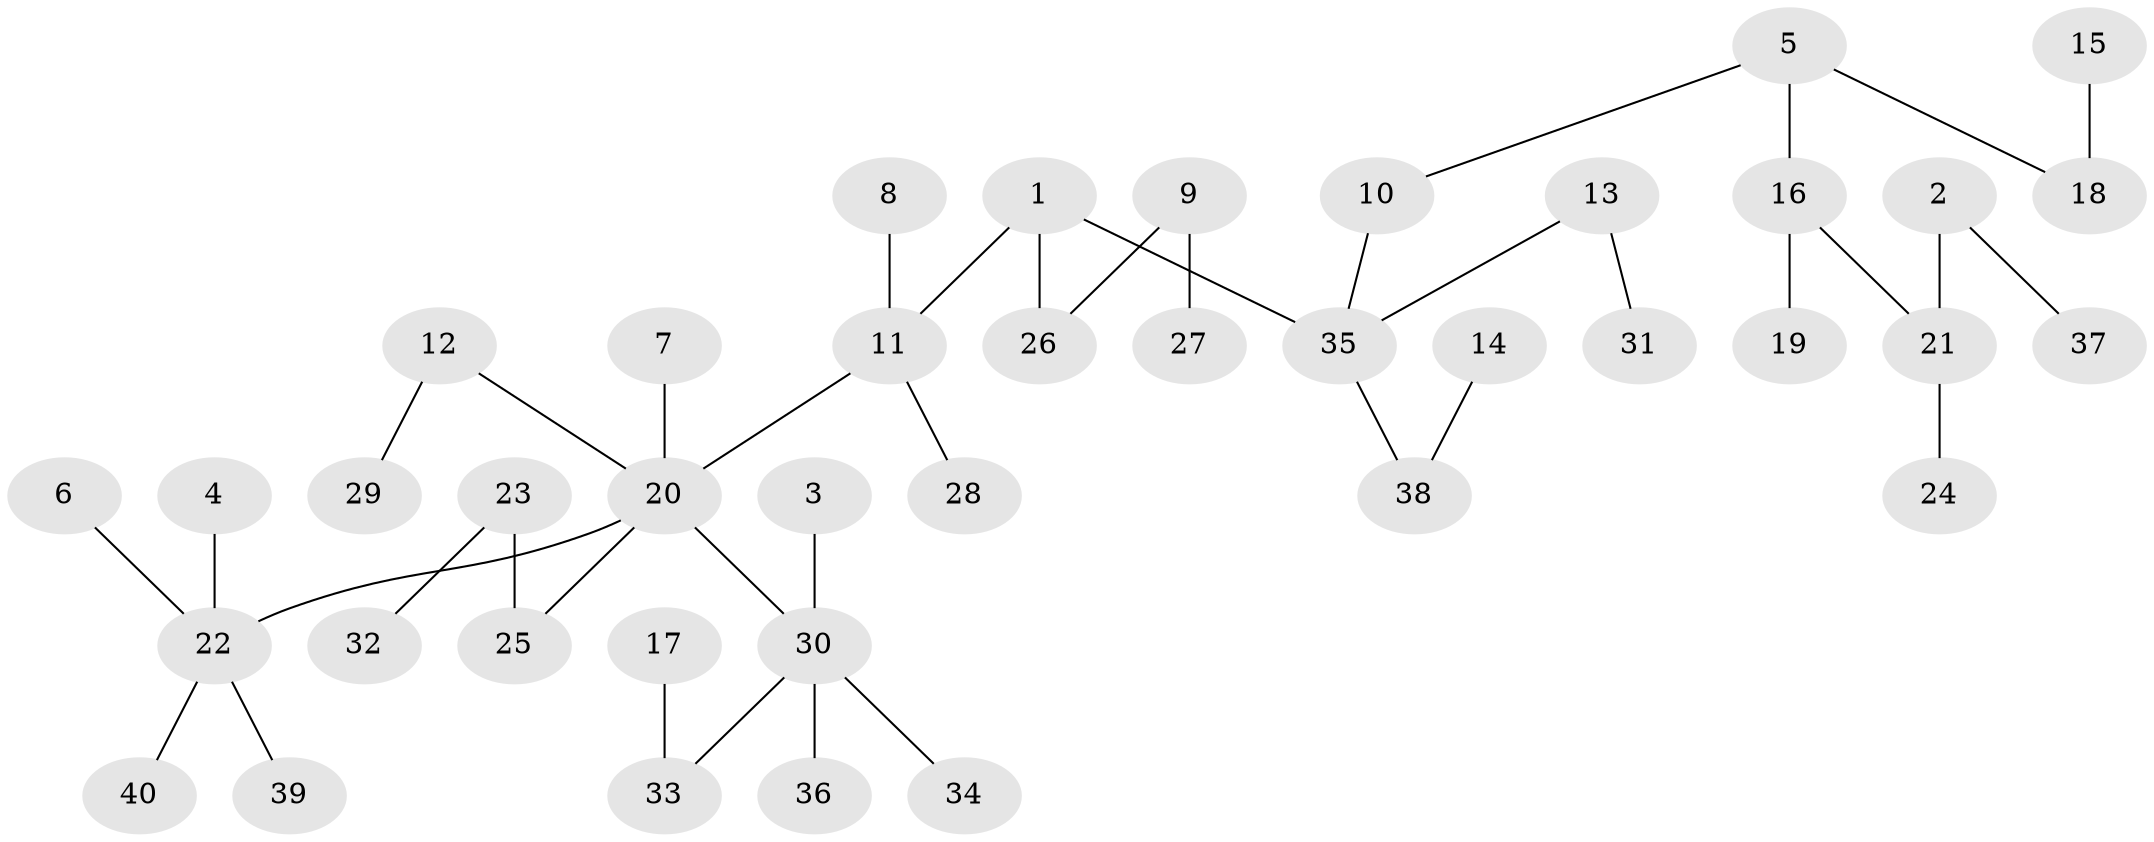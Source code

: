 // original degree distribution, {4: 0.07142857142857142, 8: 0.01020408163265306, 3: 0.10204081632653061, 5: 0.02040816326530612, 7: 0.01020408163265306, 2: 0.29591836734693877, 1: 0.47959183673469385, 6: 0.01020408163265306}
// Generated by graph-tools (version 1.1) at 2025/37/03/04/25 23:37:17]
// undirected, 40 vertices, 39 edges
graph export_dot {
  node [color=gray90,style=filled];
  1;
  2;
  3;
  4;
  5;
  6;
  7;
  8;
  9;
  10;
  11;
  12;
  13;
  14;
  15;
  16;
  17;
  18;
  19;
  20;
  21;
  22;
  23;
  24;
  25;
  26;
  27;
  28;
  29;
  30;
  31;
  32;
  33;
  34;
  35;
  36;
  37;
  38;
  39;
  40;
  1 -- 11 [weight=1.0];
  1 -- 26 [weight=1.0];
  1 -- 35 [weight=1.0];
  2 -- 21 [weight=1.0];
  2 -- 37 [weight=1.0];
  3 -- 30 [weight=1.0];
  4 -- 22 [weight=1.0];
  5 -- 10 [weight=1.0];
  5 -- 16 [weight=1.0];
  5 -- 18 [weight=1.0];
  6 -- 22 [weight=1.0];
  7 -- 20 [weight=1.0];
  8 -- 11 [weight=1.0];
  9 -- 26 [weight=1.0];
  9 -- 27 [weight=1.0];
  10 -- 35 [weight=1.0];
  11 -- 20 [weight=1.0];
  11 -- 28 [weight=1.0];
  12 -- 20 [weight=1.0];
  12 -- 29 [weight=1.0];
  13 -- 31 [weight=1.0];
  13 -- 35 [weight=1.0];
  14 -- 38 [weight=1.0];
  15 -- 18 [weight=1.0];
  16 -- 19 [weight=1.0];
  16 -- 21 [weight=1.0];
  17 -- 33 [weight=1.0];
  20 -- 22 [weight=1.0];
  20 -- 25 [weight=1.0];
  20 -- 30 [weight=1.0];
  21 -- 24 [weight=1.0];
  22 -- 39 [weight=1.0];
  22 -- 40 [weight=1.0];
  23 -- 25 [weight=1.0];
  23 -- 32 [weight=1.0];
  30 -- 33 [weight=1.0];
  30 -- 34 [weight=1.0];
  30 -- 36 [weight=1.0];
  35 -- 38 [weight=1.0];
}

